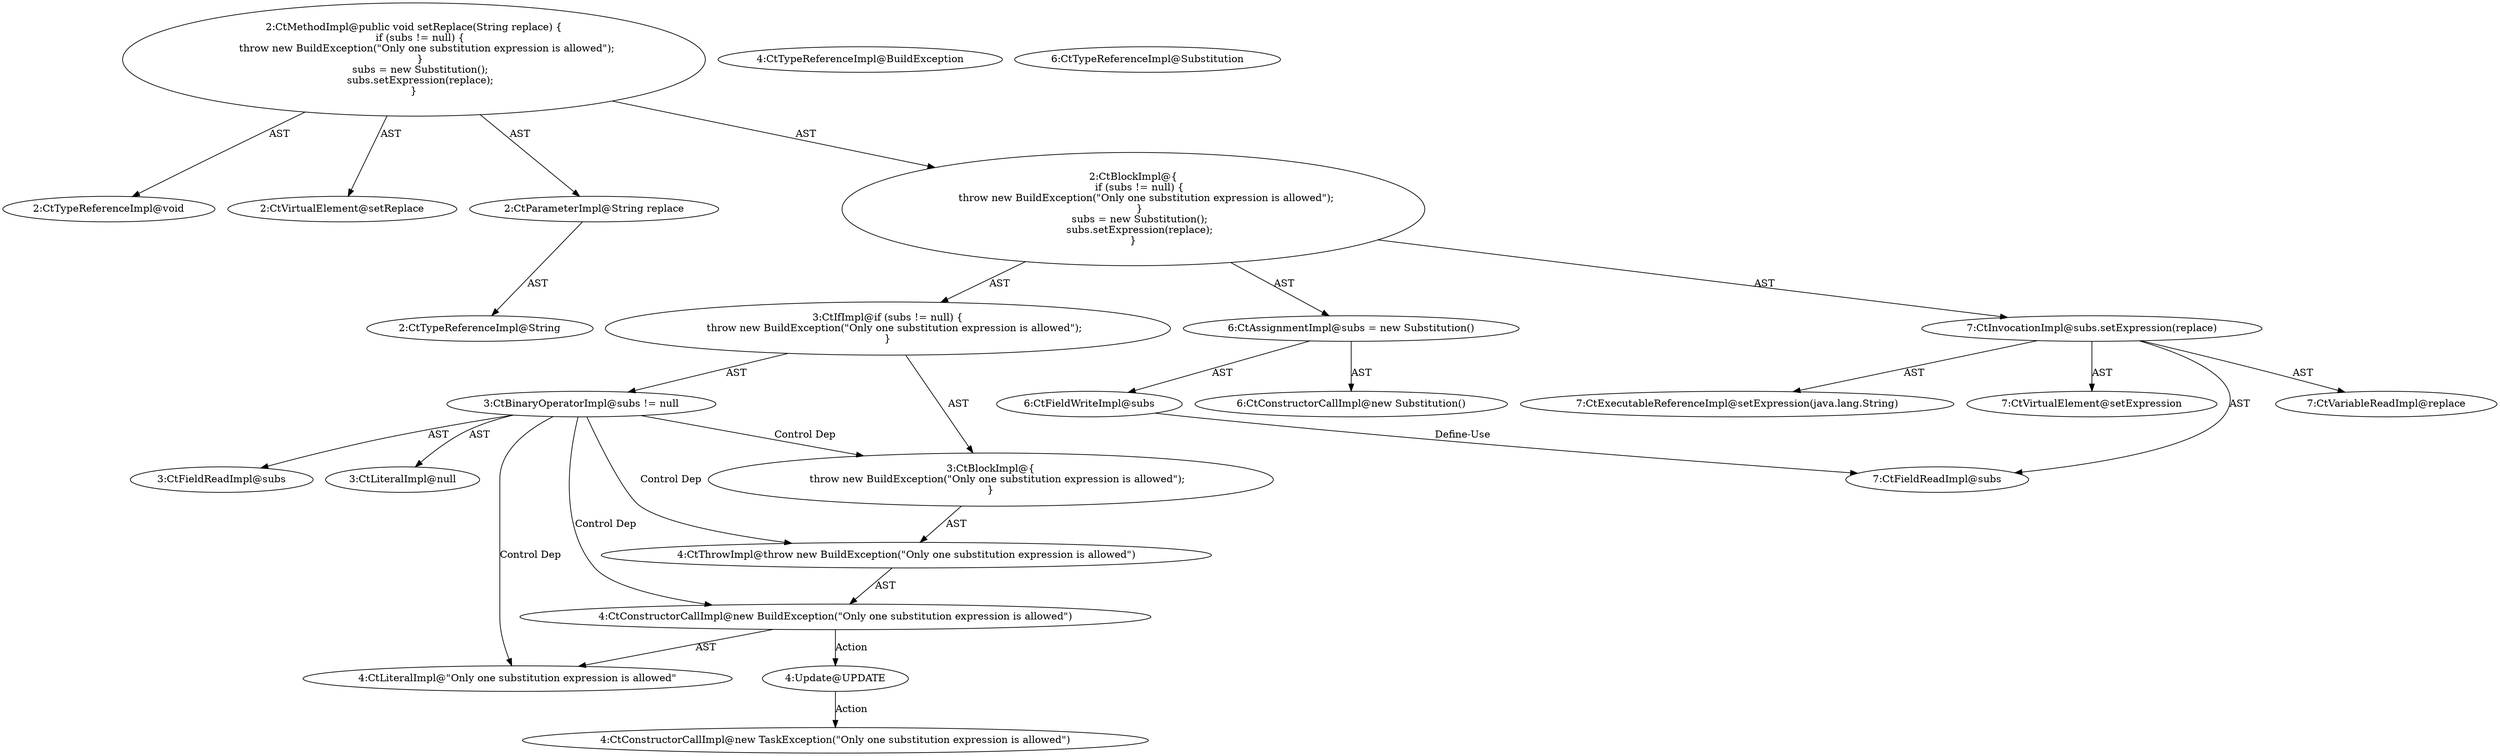 digraph "setReplace#?,String" {
0 [label="2:CtTypeReferenceImpl@void" shape=ellipse]
1 [label="2:CtVirtualElement@setReplace" shape=ellipse]
2 [label="2:CtParameterImpl@String replace" shape=ellipse]
3 [label="2:CtTypeReferenceImpl@String" shape=ellipse]
4 [label="3:CtFieldReadImpl@subs" shape=ellipse]
5 [label="3:CtLiteralImpl@null" shape=ellipse]
6 [label="3:CtBinaryOperatorImpl@subs != null" shape=ellipse]
7 [label="4:CtTypeReferenceImpl@BuildException" shape=ellipse]
8 [label="4:CtLiteralImpl@\"Only one substitution expression is allowed\"" shape=ellipse]
9 [label="4:CtConstructorCallImpl@new BuildException(\"Only one substitution expression is allowed\")" shape=ellipse]
10 [label="4:CtThrowImpl@throw new BuildException(\"Only one substitution expression is allowed\")" shape=ellipse]
11 [label="3:CtBlockImpl@\{
    throw new BuildException(\"Only one substitution expression is allowed\");
\}" shape=ellipse]
12 [label="3:CtIfImpl@if (subs != null) \{
    throw new BuildException(\"Only one substitution expression is allowed\");
\}" shape=ellipse]
13 [label="6:CtFieldWriteImpl@subs" shape=ellipse]
14 [label="6:CtTypeReferenceImpl@Substitution" shape=ellipse]
15 [label="6:CtConstructorCallImpl@new Substitution()" shape=ellipse]
16 [label="6:CtAssignmentImpl@subs = new Substitution()" shape=ellipse]
17 [label="7:CtExecutableReferenceImpl@setExpression(java.lang.String)" shape=ellipse]
18 [label="7:CtVirtualElement@setExpression" shape=ellipse]
19 [label="7:CtFieldReadImpl@subs" shape=ellipse]
20 [label="7:CtVariableReadImpl@replace" shape=ellipse]
21 [label="7:CtInvocationImpl@subs.setExpression(replace)" shape=ellipse]
22 [label="2:CtBlockImpl@\{
    if (subs != null) \{
        throw new BuildException(\"Only one substitution expression is allowed\");
    \}
    subs = new Substitution();
    subs.setExpression(replace);
\}" shape=ellipse]
23 [label="2:CtMethodImpl@public void setReplace(String replace) \{
    if (subs != null) \{
        throw new BuildException(\"Only one substitution expression is allowed\");
    \}
    subs = new Substitution();
    subs.setExpression(replace);
\}" shape=ellipse]
24 [label="4:Update@UPDATE" shape=ellipse]
25 [label="4:CtConstructorCallImpl@new TaskException(\"Only one substitution expression is allowed\")" shape=ellipse]
2 -> 3 [label="AST"];
6 -> 4 [label="AST"];
6 -> 5 [label="AST"];
6 -> 11 [label="Control Dep"];
6 -> 10 [label="Control Dep"];
6 -> 9 [label="Control Dep"];
6 -> 8 [label="Control Dep"];
9 -> 8 [label="AST"];
9 -> 24 [label="Action"];
10 -> 9 [label="AST"];
11 -> 10 [label="AST"];
12 -> 6 [label="AST"];
12 -> 11 [label="AST"];
13 -> 19 [label="Define-Use"];
16 -> 13 [label="AST"];
16 -> 15 [label="AST"];
21 -> 18 [label="AST"];
21 -> 19 [label="AST"];
21 -> 17 [label="AST"];
21 -> 20 [label="AST"];
22 -> 12 [label="AST"];
22 -> 16 [label="AST"];
22 -> 21 [label="AST"];
23 -> 1 [label="AST"];
23 -> 0 [label="AST"];
23 -> 2 [label="AST"];
23 -> 22 [label="AST"];
24 -> 25 [label="Action"];
}